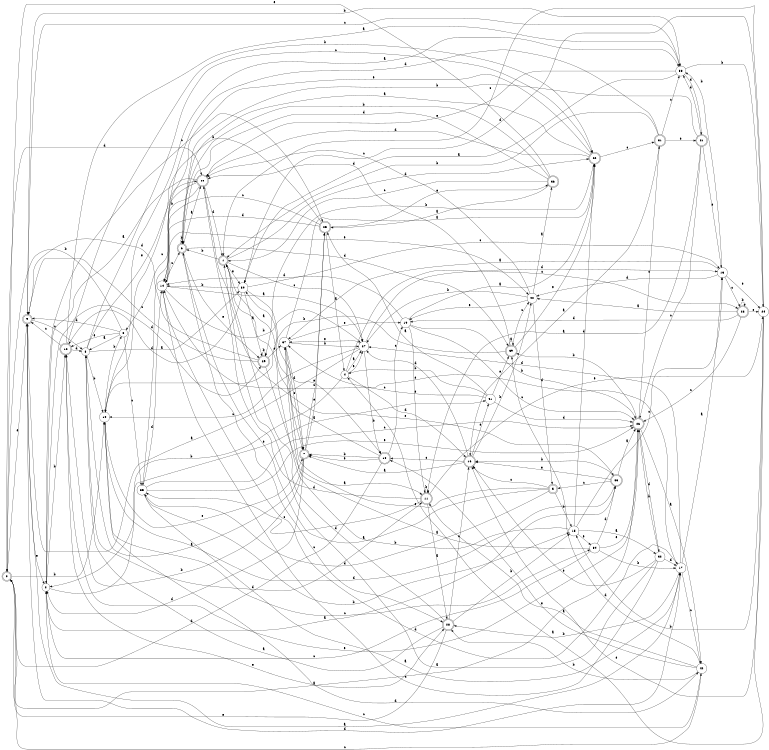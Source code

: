 digraph n35_9 {
__start0 [label="" shape="none"];

rankdir=LR;
size="8,5";

s0 [style="rounded,filled", color="black", fillcolor="white" shape="doublecircle", label="0"];
s1 [style="rounded,filled", color="black", fillcolor="white" shape="doublecircle", label="1"];
s2 [style="filled", color="black", fillcolor="white" shape="circle", label="2"];
s3 [style="filled", color="black", fillcolor="white" shape="circle", label="3"];
s4 [style="filled", color="black", fillcolor="white" shape="circle", label="4"];
s5 [style="rounded,filled", color="black", fillcolor="white" shape="doublecircle", label="5"];
s6 [style="rounded,filled", color="black", fillcolor="white" shape="doublecircle", label="6"];
s7 [style="rounded,filled", color="black", fillcolor="white" shape="doublecircle", label="7"];
s8 [style="filled", color="black", fillcolor="white" shape="circle", label="8"];
s9 [style="rounded,filled", color="black", fillcolor="white" shape="doublecircle", label="9"];
s10 [style="filled", color="black", fillcolor="white" shape="circle", label="10"];
s11 [style="rounded,filled", color="black", fillcolor="white" shape="doublecircle", label="11"];
s12 [style="rounded,filled", color="black", fillcolor="white" shape="doublecircle", label="12"];
s13 [style="filled", color="black", fillcolor="white" shape="circle", label="13"];
s14 [style="filled", color="black", fillcolor="white" shape="circle", label="14"];
s15 [style="filled", color="black", fillcolor="white" shape="circle", label="15"];
s16 [style="rounded,filled", color="black", fillcolor="white" shape="doublecircle", label="16"];
s17 [style="filled", color="black", fillcolor="white" shape="circle", label="17"];
s18 [style="rounded,filled", color="black", fillcolor="white" shape="doublecircle", label="18"];
s19 [style="filled", color="black", fillcolor="white" shape="circle", label="19"];
s20 [style="rounded,filled", color="black", fillcolor="white" shape="doublecircle", label="20"];
s21 [style="rounded,filled", color="black", fillcolor="white" shape="doublecircle", label="21"];
s22 [style="rounded,filled", color="black", fillcolor="white" shape="doublecircle", label="22"];
s23 [style="rounded,filled", color="black", fillcolor="white" shape="doublecircle", label="23"];
s24 [style="filled", color="black", fillcolor="white" shape="circle", label="24"];
s25 [style="rounded,filled", color="black", fillcolor="white" shape="doublecircle", label="25"];
s26 [style="rounded,filled", color="black", fillcolor="white" shape="doublecircle", label="26"];
s27 [style="filled", color="black", fillcolor="white" shape="circle", label="27"];
s28 [style="rounded,filled", color="black", fillcolor="white" shape="doublecircle", label="28"];
s29 [style="rounded,filled", color="black", fillcolor="white" shape="doublecircle", label="29"];
s30 [style="filled", color="black", fillcolor="white" shape="circle", label="30"];
s31 [style="rounded,filled", color="black", fillcolor="white" shape="doublecircle", label="31"];
s32 [style="filled", color="black", fillcolor="white" shape="circle", label="32"];
s33 [style="rounded,filled", color="black", fillcolor="white" shape="doublecircle", label="33"];
s34 [style="filled", color="black", fillcolor="white" shape="circle", label="34"];
s35 [style="filled", color="black", fillcolor="white" shape="circle", label="35"];
s36 [style="rounded,filled", color="black", fillcolor="white" shape="doublecircle", label="36"];
s37 [style="filled", color="black", fillcolor="white" shape="circle", label="37"];
s38 [style="filled", color="black", fillcolor="white" shape="circle", label="38"];
s39 [style="rounded,filled", color="black", fillcolor="white" shape="doublecircle", label="39"];
s40 [style="filled", color="black", fillcolor="white" shape="circle", label="40"];
s41 [style="filled", color="black", fillcolor="white" shape="circle", label="41"];
s42 [style="filled", color="black", fillcolor="white" shape="circle", label="42"];
s0 -> s26 [label="a"];
s0 -> s10 [label="b"];
s0 -> s42 [label="c"];
s0 -> s20 [label="d"];
s0 -> s9 [label="e"];
s1 -> s7 [label="a"];
s1 -> s6 [label="b"];
s1 -> s27 [label="c"];
s1 -> s22 [label="d"];
s1 -> s30 [label="e"];
s2 -> s33 [label="a"];
s2 -> s12 [label="b"];
s2 -> s25 [label="c"];
s2 -> s29 [label="d"];
s2 -> s41 [label="e"];
s3 -> s8 [label="a"];
s3 -> s0 [label="b"];
s3 -> s35 [label="c"];
s3 -> s9 [label="d"];
s3 -> s12 [label="e"];
s4 -> s27 [label="a"];
s4 -> s2 [label="b"];
s4 -> s23 [label="c"];
s4 -> s16 [label="d"];
s4 -> s27 [label="e"];
s5 -> s6 [label="a"];
s5 -> s15 [label="b"];
s5 -> s16 [label="c"];
s5 -> s35 [label="d"];
s5 -> s37 [label="e"];
s6 -> s20 [label="a"];
s6 -> s6 [label="b"];
s6 -> s28 [label="c"];
s6 -> s39 [label="d"];
s6 -> s29 [label="e"];
s7 -> s8 [label="a"];
s7 -> s12 [label="b"];
s7 -> s25 [label="c"];
s7 -> s2 [label="d"];
s7 -> s25 [label="e"];
s8 -> s30 [label="a"];
s8 -> s10 [label="b"];
s8 -> s22 [label="c"];
s8 -> s11 [label="d"];
s8 -> s20 [label="e"];
s9 -> s17 [label="a"];
s9 -> s38 [label="b"];
s9 -> s8 [label="c"];
s9 -> s17 [label="d"];
s9 -> s2 [label="e"];
s10 -> s38 [label="a"];
s10 -> s3 [label="b"];
s10 -> s34 [label="c"];
s10 -> s42 [label="d"];
s10 -> s7 [label="e"];
s11 -> s28 [label="a"];
s11 -> s11 [label="b"];
s11 -> s35 [label="c"];
s11 -> s20 [label="d"];
s11 -> s24 [label="e"];
s12 -> s38 [label="a"];
s12 -> s22 [label="b"];
s12 -> s9 [label="c"];
s12 -> s8 [label="d"];
s12 -> s28 [label="e"];
s13 -> s37 [label="a"];
s13 -> s38 [label="b"];
s13 -> s23 [label="c"];
s13 -> s40 [label="d"];
s13 -> s24 [label="e"];
s14 -> s27 [label="a"];
s14 -> s27 [label="b"];
s14 -> s6 [label="c"];
s14 -> s17 [label="d"];
s14 -> s40 [label="e"];
s15 -> s32 [label="a"];
s15 -> s1 [label="b"];
s15 -> s13 [label="c"];
s15 -> s22 [label="d"];
s15 -> s34 [label="e"];
s16 -> s7 [label="a"];
s16 -> s40 [label="b"];
s16 -> s18 [label="c"];
s16 -> s27 [label="d"];
s16 -> s41 [label="e"];
s17 -> s13 [label="a"];
s17 -> s28 [label="b"];
s17 -> s42 [label="c"];
s17 -> s27 [label="d"];
s17 -> s14 [label="e"];
s18 -> s30 [label="a"];
s18 -> s7 [label="b"];
s18 -> s19 [label="c"];
s18 -> s0 [label="d"];
s18 -> s7 [label="e"];
s19 -> s22 [label="a"];
s19 -> s26 [label="b"];
s19 -> s26 [label="c"];
s19 -> s14 [label="d"];
s19 -> s11 [label="e"];
s20 -> s2 [label="a"];
s20 -> s35 [label="b"];
s20 -> s3 [label="c"];
s20 -> s1 [label="d"];
s20 -> s33 [label="e"];
s21 -> s11 [label="a"];
s21 -> s6 [label="b"];
s21 -> s26 [label="c"];
s21 -> s38 [label="d"];
s21 -> s13 [label="e"];
s22 -> s6 [label="a"];
s22 -> s29 [label="b"];
s22 -> s31 [label="c"];
s22 -> s20 [label="d"];
s22 -> s14 [label="e"];
s23 -> s40 [label="a"];
s23 -> s23 [label="b"];
s23 -> s26 [label="c"];
s23 -> s19 [label="d"];
s23 -> s24 [label="e"];
s24 -> s4 [label="a"];
s24 -> s15 [label="b"];
s24 -> s1 [label="c"];
s24 -> s30 [label="d"];
s24 -> s16 [label="e"];
s25 -> s4 [label="a"];
s25 -> s10 [label="b"];
s25 -> s14 [label="c"];
s25 -> s14 [label="d"];
s25 -> s36 [label="e"];
s26 -> s42 [label="a"];
s26 -> s39 [label="b"];
s26 -> s31 [label="c"];
s26 -> s32 [label="d"];
s26 -> s12 [label="e"];
s27 -> s9 [label="a"];
s27 -> s18 [label="b"];
s27 -> s10 [label="c"];
s27 -> s13 [label="d"];
s27 -> s37 [label="e"];
s28 -> s8 [label="a"];
s28 -> s15 [label="b"];
s28 -> s16 [label="c"];
s28 -> s1 [label="d"];
s28 -> s0 [label="e"];
s29 -> s11 [label="a"];
s29 -> s29 [label="b"];
s29 -> s9 [label="c"];
s29 -> s9 [label="d"];
s29 -> s37 [label="e"];
s30 -> s29 [label="a"];
s30 -> s14 [label="b"];
s30 -> s13 [label="c"];
s30 -> s12 [label="d"];
s30 -> s18 [label="e"];
s31 -> s16 [label="a"];
s31 -> s1 [label="b"];
s31 -> s38 [label="c"];
s31 -> s14 [label="d"];
s31 -> s21 [label="e"];
s32 -> s1 [label="a"];
s32 -> s26 [label="b"];
s32 -> s14 [label="c"];
s32 -> s17 [label="d"];
s32 -> s16 [label="e"];
s33 -> s26 [label="a"];
s33 -> s16 [label="b"];
s33 -> s5 [label="c"];
s33 -> s10 [label="d"];
s33 -> s16 [label="e"];
s34 -> s37 [label="a"];
s34 -> s17 [label="b"];
s34 -> s2 [label="c"];
s34 -> s33 [label="d"];
s34 -> s26 [label="e"];
s35 -> s17 [label="a"];
s35 -> s15 [label="b"];
s35 -> s26 [label="c"];
s35 -> s14 [label="d"];
s35 -> s26 [label="e"];
s36 -> s25 [label="a"];
s36 -> s6 [label="b"];
s36 -> s1 [label="c"];
s36 -> s6 [label="d"];
s36 -> s0 [label="e"];
s37 -> s22 [label="a"];
s37 -> s27 [label="b"];
s37 -> s7 [label="c"];
s37 -> s7 [label="d"];
s37 -> s19 [label="e"];
s38 -> s30 [label="a"];
s38 -> s24 [label="b"];
s38 -> s9 [label="c"];
s38 -> s21 [label="d"];
s38 -> s20 [label="e"];
s39 -> s39 [label="a"];
s39 -> s10 [label="b"];
s39 -> s40 [label="c"];
s39 -> s20 [label="d"];
s39 -> s22 [label="e"];
s40 -> s36 [label="a"];
s40 -> s27 [label="b"];
s40 -> s20 [label="c"];
s40 -> s5 [label="d"];
s40 -> s19 [label="e"];
s41 -> s25 [label="a"];
s41 -> s4 [label="b"];
s41 -> s37 [label="c"];
s41 -> s26 [label="d"];
s41 -> s39 [label="e"];
s42 -> s11 [label="a"];
s42 -> s28 [label="b"];
s42 -> s2 [label="c"];
s42 -> s39 [label="d"];
s42 -> s18 [label="e"];

}